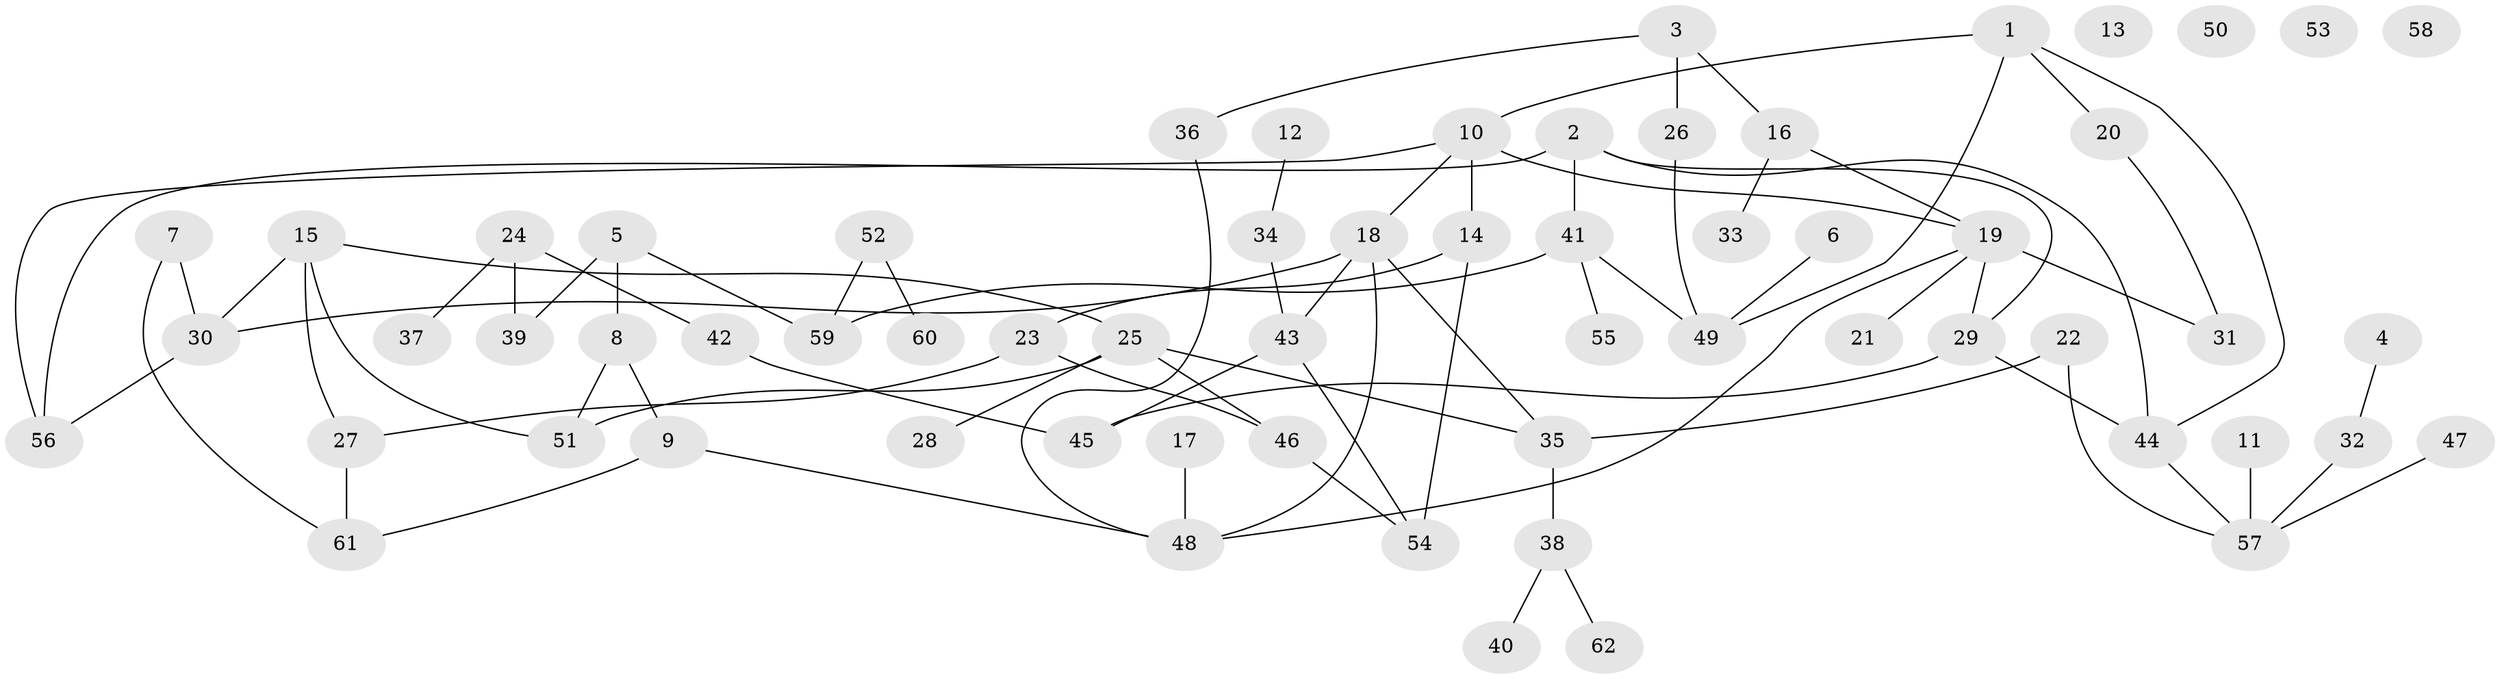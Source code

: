 // Generated by graph-tools (version 1.1) at 2025/33/03/09/25 02:33:42]
// undirected, 62 vertices, 79 edges
graph export_dot {
graph [start="1"]
  node [color=gray90,style=filled];
  1;
  2;
  3;
  4;
  5;
  6;
  7;
  8;
  9;
  10;
  11;
  12;
  13;
  14;
  15;
  16;
  17;
  18;
  19;
  20;
  21;
  22;
  23;
  24;
  25;
  26;
  27;
  28;
  29;
  30;
  31;
  32;
  33;
  34;
  35;
  36;
  37;
  38;
  39;
  40;
  41;
  42;
  43;
  44;
  45;
  46;
  47;
  48;
  49;
  50;
  51;
  52;
  53;
  54;
  55;
  56;
  57;
  58;
  59;
  60;
  61;
  62;
  1 -- 10;
  1 -- 20;
  1 -- 44;
  1 -- 49;
  2 -- 29;
  2 -- 41;
  2 -- 44;
  2 -- 56;
  3 -- 16;
  3 -- 26;
  3 -- 36;
  4 -- 32;
  5 -- 8;
  5 -- 39;
  5 -- 59;
  6 -- 49;
  7 -- 30;
  7 -- 61;
  8 -- 9;
  8 -- 51;
  9 -- 48;
  9 -- 61;
  10 -- 14;
  10 -- 18;
  10 -- 19;
  10 -- 56;
  11 -- 57;
  12 -- 34;
  14 -- 23;
  14 -- 54;
  15 -- 25;
  15 -- 27;
  15 -- 30;
  15 -- 51;
  16 -- 19;
  16 -- 33;
  17 -- 48;
  18 -- 30;
  18 -- 35;
  18 -- 43;
  18 -- 48;
  19 -- 21;
  19 -- 29;
  19 -- 31;
  19 -- 48;
  20 -- 31;
  22 -- 35;
  22 -- 57;
  23 -- 27;
  23 -- 46;
  24 -- 37;
  24 -- 39;
  24 -- 42;
  25 -- 28;
  25 -- 35;
  25 -- 46;
  25 -- 51;
  26 -- 49;
  27 -- 61;
  29 -- 44;
  29 -- 45;
  30 -- 56;
  32 -- 57;
  34 -- 43;
  35 -- 38;
  36 -- 48;
  38 -- 40;
  38 -- 62;
  41 -- 49;
  41 -- 55;
  41 -- 59;
  42 -- 45;
  43 -- 45;
  43 -- 54;
  44 -- 57;
  46 -- 54;
  47 -- 57;
  52 -- 59;
  52 -- 60;
}

